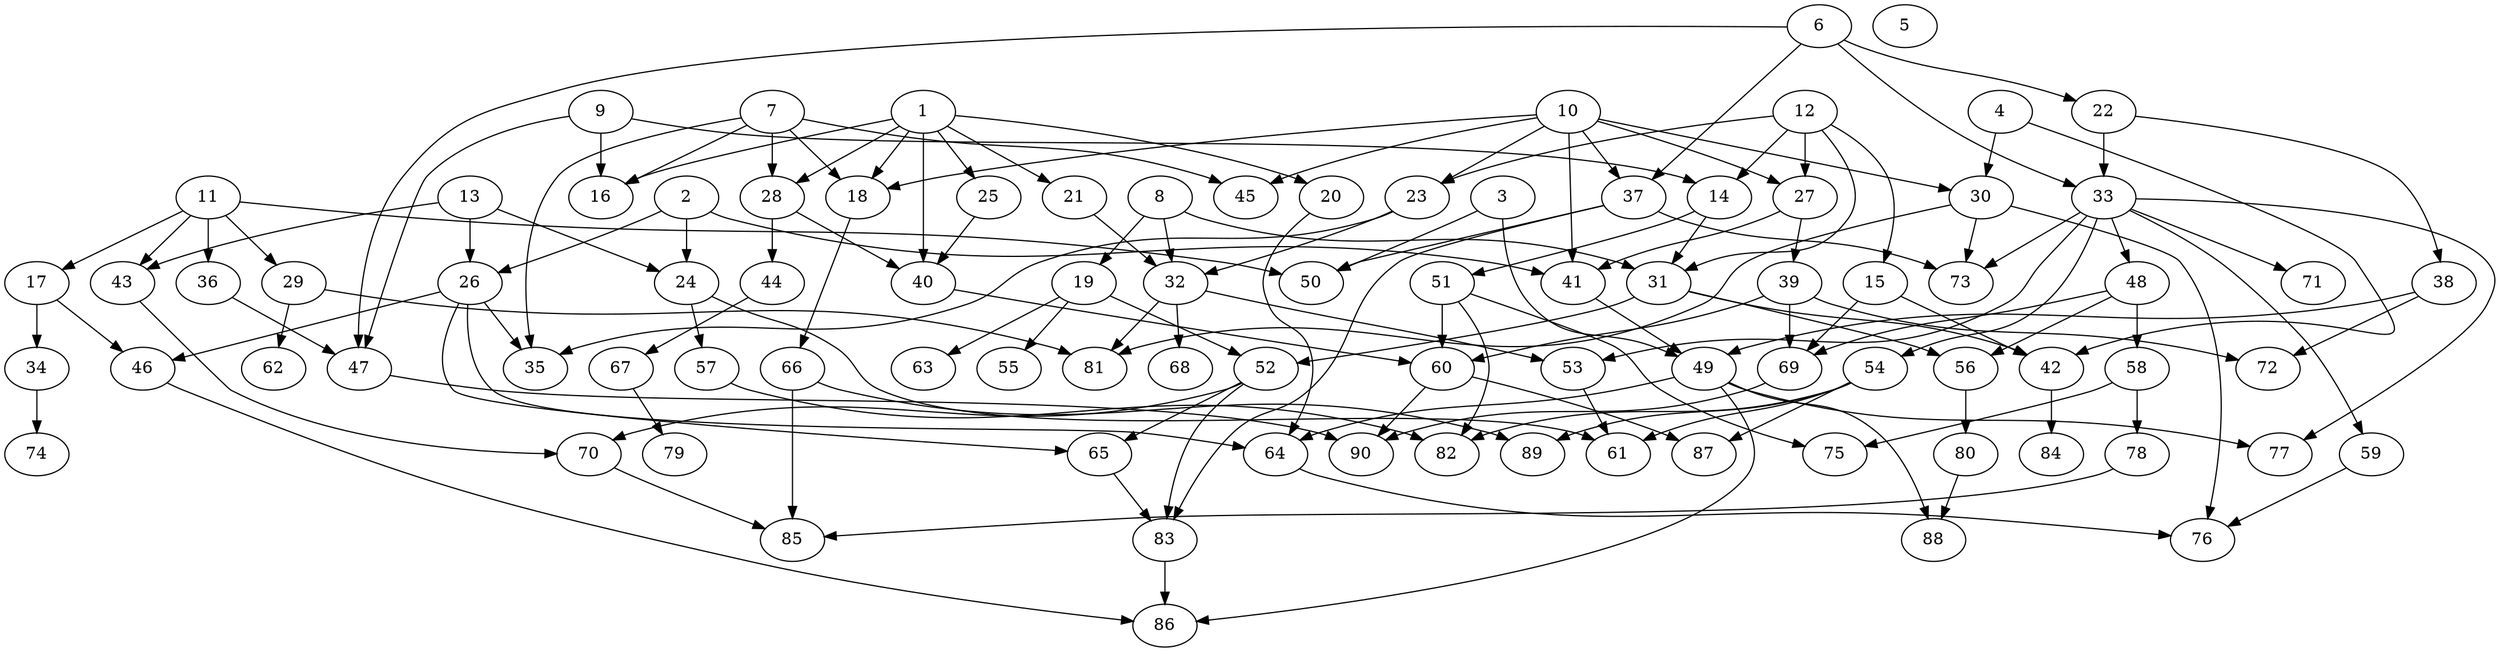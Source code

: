 // DAG automatically generated by daggen at Wed Apr 12 12:23:01 2017
// ./daggen --dot -n 90 --jump=3 --fat=0.6 --regularity=0.2 --density=0.2 
digraph G {
  1 [size="231928233984", alpha="0.10"]
  1 -> 16 [size ="301989888"]
  1 -> 18 [size ="301989888"]
  1 -> 20 [size ="301989888"]
  1 -> 21 [size ="301989888"]
  1 -> 25 [size ="301989888"]
  1 -> 28 [size ="301989888"]
  1 -> 40 [size ="301989888"]
  2 [size="293606490149", alpha="0.03"]
  2 -> 24 [size ="209715200"]
  2 -> 26 [size ="209715200"]
  2 -> 41 [size ="209715200"]
  3 [size="366720108421", alpha="0.01"]
  3 -> 49 [size ="838860800"]
  3 -> 50 [size ="838860800"]
  4 [size="272051581724", alpha="0.01"]
  4 -> 30 [size ="536870912"]
  4 -> 42 [size ="536870912"]
  5 [size="83679563650", alpha="0.17"]
  6 [size="18501788779", alpha="0.08"]
  6 -> 22 [size ="75497472"]
  6 -> 33 [size ="75497472"]
  6 -> 37 [size ="75497472"]
  6 -> 47 [size ="75497472"]
  7 [size="231928233984", alpha="0.02"]
  7 -> 16 [size ="301989888"]
  7 -> 18 [size ="301989888"]
  7 -> 28 [size ="301989888"]
  7 -> 35 [size ="301989888"]
  7 -> 45 [size ="301989888"]
  8 [size="28535775636", alpha="0.02"]
  8 -> 19 [size ="536870912"]
  8 -> 31 [size ="536870912"]
  8 -> 32 [size ="536870912"]
  9 [size="171903578190", alpha="0.14"]
  9 -> 14 [size ="209715200"]
  9 -> 16 [size ="209715200"]
  9 -> 47 [size ="209715200"]
  10 [size="72845992740", alpha="0.06"]
  10 -> 18 [size ="134217728"]
  10 -> 23 [size ="134217728"]
  10 -> 27 [size ="134217728"]
  10 -> 30 [size ="134217728"]
  10 -> 37 [size ="134217728"]
  10 -> 41 [size ="134217728"]
  10 -> 45 [size ="134217728"]
  11 [size="134217728000", alpha="0.03"]
  11 -> 17 [size ="209715200"]
  11 -> 29 [size ="209715200"]
  11 -> 36 [size ="209715200"]
  11 -> 43 [size ="209715200"]
  11 -> 50 [size ="209715200"]
  12 [size="829767841916", alpha="0.18"]
  12 -> 14 [size ="536870912"]
  12 -> 15 [size ="536870912"]
  12 -> 23 [size ="536870912"]
  12 -> 27 [size ="536870912"]
  12 -> 31 [size ="536870912"]
  13 [size="620045850563", alpha="0.15"]
  13 -> 24 [size ="411041792"]
  13 -> 26 [size ="411041792"]
  13 -> 43 [size ="411041792"]
  14 [size="1088964230856", alpha="0.08"]
  14 -> 31 [size ="838860800"]
  14 -> 51 [size ="838860800"]
  15 [size="25737812211", alpha="0.07"]
  15 -> 42 [size ="411041792"]
  15 -> 69 [size ="411041792"]
  16 [size="540854762331", alpha="0.02"]
  17 [size="782757789696", alpha="0.03"]
  17 -> 34 [size ="679477248"]
  17 -> 46 [size ="679477248"]
  18 [size="8822230163", alpha="0.16"]
  18 -> 66 [size ="209715200"]
  19 [size="4178748889", alpha="0.18"]
  19 -> 52 [size ="75497472"]
  19 -> 55 [size ="75497472"]
  19 -> 63 [size ="75497472"]
  20 [size="182713726936", alpha="0.08"]
  20 -> 64 [size ="536870912"]
  21 [size="897482908926", alpha="0.19"]
  21 -> 32 [size ="838860800"]
  22 [size="3388093882", alpha="0.19"]
  22 -> 33 [size ="134217728"]
  22 -> 38 [size ="134217728"]
  23 [size="179556875256", alpha="0.01"]
  23 -> 32 [size ="134217728"]
  23 -> 35 [size ="134217728"]
  24 [size="164256084912", alpha="0.02"]
  24 -> 57 [size ="134217728"]
  24 -> 61 [size ="134217728"]
  25 [size="1126145051449", alpha="0.05"]
  25 -> 40 [size ="679477248"]
  26 [size="20807208798", alpha="0.15"]
  26 -> 35 [size ="411041792"]
  26 -> 46 [size ="411041792"]
  26 -> 64 [size ="411041792"]
  26 -> 65 [size ="411041792"]
  27 [size="368293445632", alpha="0.07"]
  27 -> 39 [size ="411041792"]
  27 -> 41 [size ="411041792"]
  28 [size="8589934592", alpha="0.00"]
  28 -> 40 [size ="33554432"]
  28 -> 44 [size ="33554432"]
  29 [size="44069841282", alpha="0.06"]
  29 -> 62 [size ="33554432"]
  29 -> 81 [size ="33554432"]
  30 [size="3455420434", alpha="0.10"]
  30 -> 73 [size ="134217728"]
  30 -> 76 [size ="134217728"]
  30 -> 81 [size ="134217728"]
  31 [size="71241156131", alpha="0.08"]
  31 -> 42 [size ="75497472"]
  31 -> 52 [size ="75497472"]
  31 -> 56 [size ="75497472"]
  32 [size="262164335490", alpha="0.04"]
  32 -> 53 [size ="209715200"]
  32 -> 68 [size ="209715200"]
  32 -> 81 [size ="209715200"]
  33 [size="724298510676", alpha="0.07"]
  33 -> 48 [size ="536870912"]
  33 -> 53 [size ="536870912"]
  33 -> 54 [size ="536870912"]
  33 -> 59 [size ="536870912"]
  33 -> 71 [size ="536870912"]
  33 -> 73 [size ="536870912"]
  33 -> 77 [size ="536870912"]
  34 [size="260631201856", alpha="0.03"]
  34 -> 74 [size ="301989888"]
  35 [size="134217728000", alpha="0.08"]
  36 [size="1818313582", alpha="0.03"]
  36 -> 47 [size ="75497472"]
  37 [size="2063263000", alpha="0.09"]
  37 -> 50 [size ="75497472"]
  37 -> 73 [size ="75497472"]
  37 -> 83 [size ="75497472"]
  38 [size="20192285044", alpha="0.17"]
  38 -> 49 [size ="411041792"]
  38 -> 72 [size ="411041792"]
  39 [size="5094537631", alpha="0.13"]
  39 -> 60 [size ="134217728"]
  39 -> 69 [size ="134217728"]
  39 -> 72 [size ="134217728"]
  40 [size="6831747052", alpha="0.01"]
  40 -> 60 [size ="134217728"]
  41 [size="8379644437", alpha="0.02"]
  41 -> 49 [size ="301989888"]
  42 [size="587638450803", alpha="0.04"]
  42 -> 84 [size ="679477248"]
  43 [size="89252765192", alpha="0.05"]
  43 -> 70 [size ="75497472"]
  44 [size="46281479172", alpha="0.05"]
  44 -> 67 [size ="33554432"]
  45 [size="68719476736", alpha="0.20"]
  46 [size="475321076021", alpha="0.18"]
  46 -> 86 [size ="411041792"]
  47 [size="28991029248", alpha="0.10"]
  47 -> 90 [size ="75497472"]
  48 [size="782757789696", alpha="0.08"]
  48 -> 56 [size ="679477248"]
  48 -> 58 [size ="679477248"]
  48 -> 69 [size ="679477248"]
  49 [size="782757789696", alpha="0.13"]
  49 -> 64 [size ="679477248"]
  49 -> 77 [size ="679477248"]
  49 -> 86 [size ="679477248"]
  49 -> 88 [size ="679477248"]
  50 [size="250319549802", alpha="0.10"]
  51 [size="231928233984", alpha="0.11"]
  51 -> 60 [size ="301989888"]
  51 -> 75 [size ="301989888"]
  51 -> 82 [size ="301989888"]
  52 [size="3814296512", alpha="0.15"]
  52 -> 65 [size ="209715200"]
  52 -> 70 [size ="209715200"]
  52 -> 83 [size ="209715200"]
  53 [size="1243959700", alpha="0.13"]
  53 -> 61 [size ="33554432"]
  54 [size="2943826602", alpha="0.08"]
  54 -> 61 [size ="75497472"]
  54 -> 82 [size ="75497472"]
  54 -> 87 [size ="75497472"]
  54 -> 89 [size ="75497472"]
  55 [size="186861545658", alpha="0.09"]
  56 [size="12835142420", alpha="0.10"]
  56 -> 80 [size ="411041792"]
  57 [size="68719476736", alpha="0.14"]
  57 -> 82 [size ="134217728"]
  58 [size="8589934592", alpha="0.10"]
  58 -> 75 [size ="33554432"]
  58 -> 78 [size ="33554432"]
  59 [size="463083340932", alpha="0.18"]
  59 -> 76 [size ="301989888"]
  60 [size="28991029248", alpha="0.04"]
  60 -> 87 [size ="75497472"]
  60 -> 90 [size ="75497472"]
  61 [size="134217728000", alpha="0.12"]
  62 [size="26233845100", alpha="0.12"]
  63 [size="577724876039", alpha="0.05"]
  64 [size="7597382980", alpha="0.12"]
  64 -> 76 [size ="134217728"]
  65 [size="104233502432", alpha="0.04"]
  65 -> 83 [size ="75497472"]
  66 [size="1073741824000", alpha="0.09"]
  66 -> 85 [size ="838860800"]
  66 -> 89 [size ="838860800"]
  67 [size="270554919446", alpha="0.10"]
  67 -> 79 [size ="209715200"]
  68 [size="5458692544", alpha="0.01"]
  69 [size="11321660143", alpha="0.08"]
  69 -> 90 [size ="301989888"]
  70 [size="937320954820", alpha="0.11"]
  70 -> 85 [size ="838860800"]
  71 [size="53006872127", alpha="0.14"]
  72 [size="32026587628", alpha="0.02"]
  73 [size="231928233984", alpha="0.08"]
  74 [size="1073741824000", alpha="0.07"]
  75 [size="782757789696", alpha="0.10"]
  76 [size="68719476736", alpha="0.14"]
  77 [size="625264188", alpha="0.01"]
  78 [size="277395985270", alpha="0.05"]
  78 -> 85 [size ="679477248"]
  79 [size="28991029248", alpha="0.02"]
  80 [size="13322242938", alpha="0.07"]
  80 -> 88 [size ="679477248"]
  81 [size="468316652908", alpha="0.14"]
  82 [size="231928233984", alpha="0.06"]
  83 [size="41559759174", alpha="0.02"]
  83 -> 86 [size ="679477248"]
  84 [size="188913165098", alpha="0.12"]
  85 [size="231928233984", alpha="0.06"]
  86 [size="14020083063", alpha="0.05"]
  87 [size="231928233984", alpha="0.09"]
  88 [size="368293445632", alpha="0.08"]
  89 [size="849896557051", alpha="0.08"]
  90 [size="28991029248", alpha="0.20"]
}
